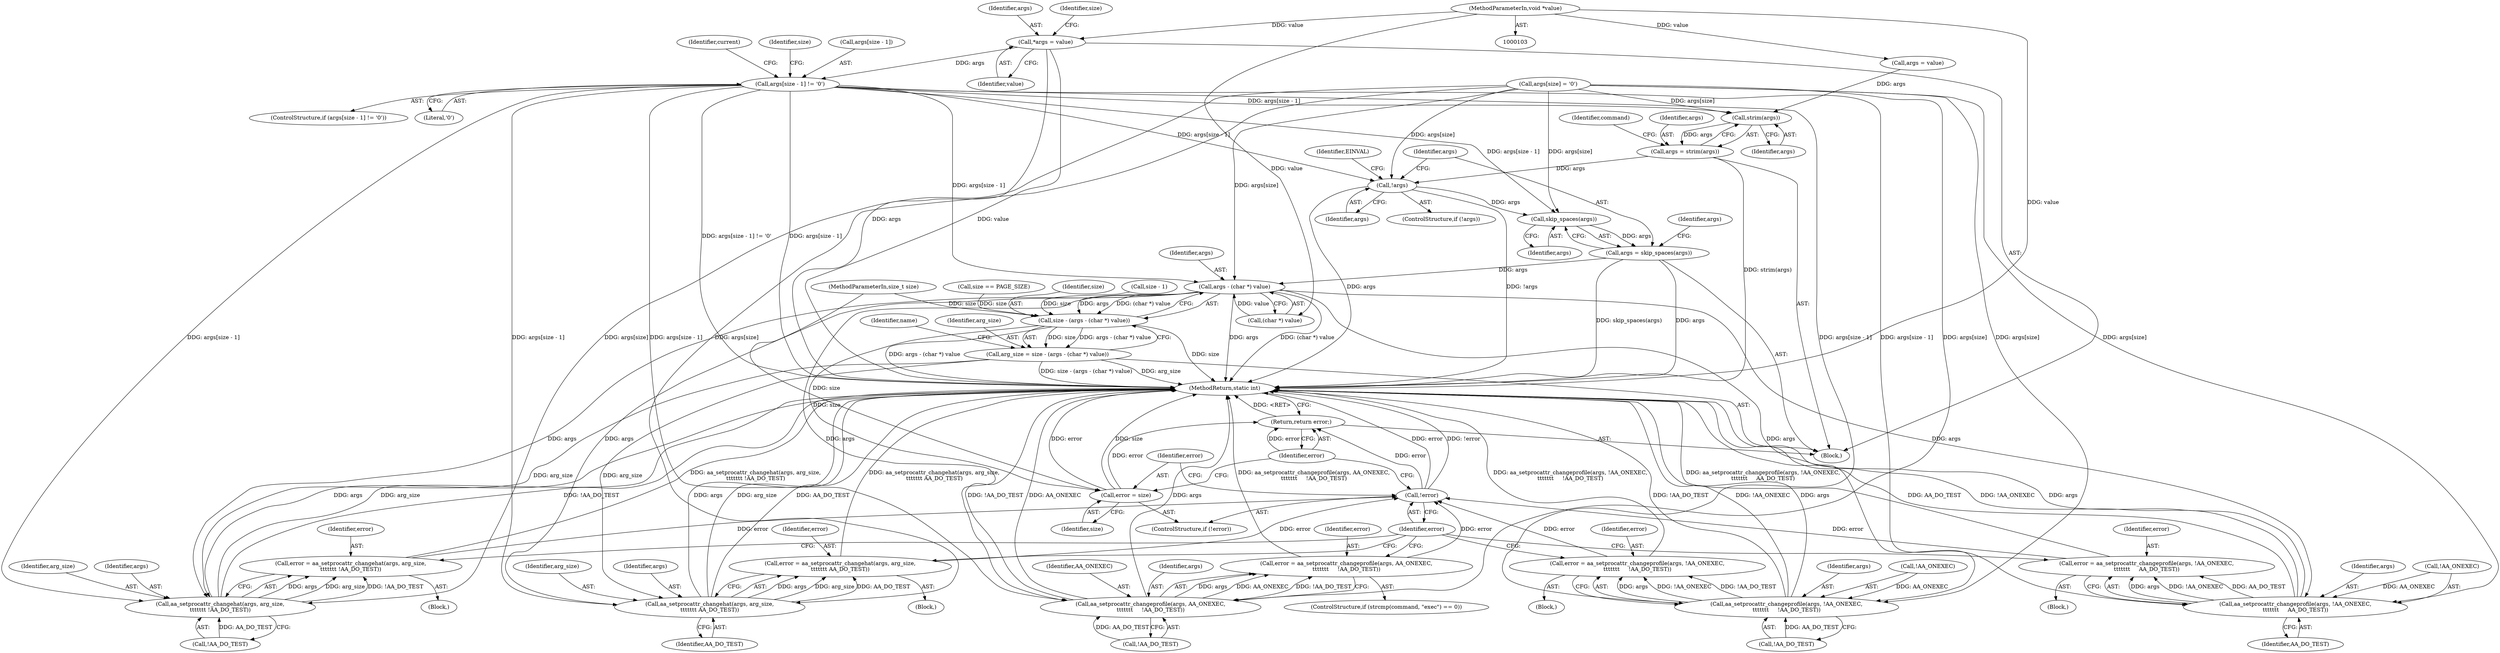 digraph "1_linux_30a46a4647fd1df9cf52e43bf467f0d9265096ca@array" {
"1000126" [label="(Call,args[size - 1] != '\0')"];
"1000113" [label="(Call,*args = value)"];
"1000106" [label="(MethodParameterIn,void *value)"];
"1000158" [label="(Call,strim(args))"];
"1000156" [label="(Call,args = strim(args))"];
"1000167" [label="(Call,!args)"];
"1000174" [label="(Call,skip_spaces(args))"];
"1000172" [label="(Call,args = skip_spaces(args))"];
"1000187" [label="(Call,args - (char *) value)"];
"1000185" [label="(Call,size - (args - (char *) value))"];
"1000183" [label="(Call,arg_size = size - (args - (char *) value))"];
"1000208" [label="(Call,aa_setprocattr_changehat(args, arg_size,\n\t\t\t\t\t\t\t !AA_DO_TEST))"];
"1000206" [label="(Call,error = aa_setprocattr_changehat(args, arg_size,\n\t\t\t\t\t\t\t !AA_DO_TEST))"];
"1000288" [label="(Call,!error)"];
"1000293" [label="(Return,return error;)"];
"1000223" [label="(Call,aa_setprocattr_changehat(args, arg_size,\n\t\t\t\t\t\t\t AA_DO_TEST))"];
"1000221" [label="(Call,error = aa_setprocattr_changehat(args, arg_size,\n\t\t\t\t\t\t\t AA_DO_TEST))"];
"1000290" [label="(Call,error = size)"];
"1000237" [label="(Call,aa_setprocattr_changeprofile(args, !AA_ONEXEC,\n\t\t\t\t\t\t\t     !AA_DO_TEST))"];
"1000235" [label="(Call,error = aa_setprocattr_changeprofile(args, !AA_ONEXEC,\n\t\t\t\t\t\t\t     !AA_DO_TEST))"];
"1000253" [label="(Call,aa_setprocattr_changeprofile(args, !AA_ONEXEC,\n\t\t\t\t\t\t\t     AA_DO_TEST))"];
"1000251" [label="(Call,error = aa_setprocattr_changeprofile(args, !AA_ONEXEC,\n\t\t\t\t\t\t\t     AA_DO_TEST))"];
"1000276" [label="(Call,aa_setprocattr_changeprofile(args, AA_ONEXEC,\n\t\t\t\t\t\t\t     !AA_DO_TEST))"];
"1000274" [label="(Call,error = aa_setprocattr_changeprofile(args, AA_ONEXEC,\n\t\t\t\t\t\t\t     !AA_DO_TEST))"];
"1000106" [label="(MethodParameterIn,void *value)"];
"1000241" [label="(Call,!AA_DO_TEST)"];
"1000292" [label="(Identifier,size)"];
"1000254" [label="(Identifier,args)"];
"1000276" [label="(Call,aa_setprocattr_changeprofile(args, AA_ONEXEC,\n\t\t\t\t\t\t\t     !AA_DO_TEST))"];
"1000288" [label="(Call,!error)"];
"1000275" [label="(Identifier,error)"];
"1000223" [label="(Call,aa_setprocattr_changehat(args, arg_size,\n\t\t\t\t\t\t\t AA_DO_TEST))"];
"1000183" [label="(Call,arg_size = size - (args - (char *) value))"];
"1000237" [label="(Call,aa_setprocattr_changeprofile(args, !AA_ONEXEC,\n\t\t\t\t\t\t\t     !AA_DO_TEST))"];
"1000195" [label="(Identifier,name)"];
"1000113" [label="(Call,*args = value)"];
"1000174" [label="(Call,skip_spaces(args))"];
"1000251" [label="(Call,error = aa_setprocattr_changeprofile(args, !AA_ONEXEC,\n\t\t\t\t\t\t\t     AA_DO_TEST))"];
"1000290" [label="(Call,error = size)"];
"1000114" [label="(Identifier,args)"];
"1000179" [label="(Identifier,args)"];
"1000235" [label="(Call,error = aa_setprocattr_changeprofile(args, !AA_ONEXEC,\n\t\t\t\t\t\t\t     !AA_DO_TEST))"];
"1000222" [label="(Identifier,error)"];
"1000274" [label="(Call,error = aa_setprocattr_changeprofile(args, AA_ONEXEC,\n\t\t\t\t\t\t\t     !AA_DO_TEST))"];
"1000126" [label="(Call,args[size - 1] != '\0')"];
"1000166" [label="(ControlStructure,if (!args))"];
"1000148" [label="(Identifier,current)"];
"1000293" [label="(Return,return error;)"];
"1000125" [label="(ControlStructure,if (args[size - 1] != '\0'))"];
"1000206" [label="(Call,error = aa_setprocattr_changehat(args, arg_size,\n\t\t\t\t\t\t\t !AA_DO_TEST))"];
"1000187" [label="(Call,args - (char *) value)"];
"1000173" [label="(Identifier,args)"];
"1000211" [label="(Call,!AA_DO_TEST)"];
"1000336" [label="(MethodReturn,static int)"];
"1000207" [label="(Identifier,error)"];
"1000108" [label="(Block,)"];
"1000107" [label="(MethodParameterIn,size_t size)"];
"1000158" [label="(Call,strim(args))"];
"1000205" [label="(Block,)"];
"1000252" [label="(Identifier,error)"];
"1000225" [label="(Identifier,arg_size)"];
"1000279" [label="(Call,!AA_DO_TEST)"];
"1000224" [label="(Identifier,args)"];
"1000221" [label="(Call,error = aa_setprocattr_changehat(args, arg_size,\n\t\t\t\t\t\t\t AA_DO_TEST))"];
"1000208" [label="(Call,aa_setprocattr_changehat(args, arg_size,\n\t\t\t\t\t\t\t !AA_DO_TEST))"];
"1000209" [label="(Identifier,args)"];
"1000294" [label="(Identifier,error)"];
"1000186" [label="(Identifier,size)"];
"1000226" [label="(Identifier,AA_DO_TEST)"];
"1000210" [label="(Identifier,arg_size)"];
"1000287" [label="(ControlStructure,if (!error))"];
"1000171" [label="(Identifier,EINVAL)"];
"1000136" [label="(Identifier,size)"];
"1000253" [label="(Call,aa_setprocattr_changeprofile(args, !AA_ONEXEC,\n\t\t\t\t\t\t\t     AA_DO_TEST))"];
"1000268" [label="(ControlStructure,if (strcmp(command, \"exec\") == 0))"];
"1000278" [label="(Identifier,AA_ONEXEC)"];
"1000236" [label="(Identifier,error)"];
"1000115" [label="(Identifier,value)"];
"1000129" [label="(Call,size - 1)"];
"1000167" [label="(Call,!args)"];
"1000289" [label="(Identifier,error)"];
"1000153" [label="(Call,args = value)"];
"1000185" [label="(Call,size - (args - (char *) value))"];
"1000188" [label="(Identifier,args)"];
"1000220" [label="(Block,)"];
"1000135" [label="(Call,size == PAGE_SIZE)"];
"1000157" [label="(Identifier,args)"];
"1000161" [label="(Identifier,command)"];
"1000156" [label="(Call,args = strim(args))"];
"1000132" [label="(Literal,'\0')"];
"1000184" [label="(Identifier,arg_size)"];
"1000127" [label="(Call,args[size - 1])"];
"1000189" [label="(Call,(char *) value)"];
"1000291" [label="(Identifier,error)"];
"1000175" [label="(Identifier,args)"];
"1000238" [label="(Identifier,args)"];
"1000159" [label="(Identifier,args)"];
"1000120" [label="(Identifier,size)"];
"1000141" [label="(Call,args[size] = '\0')"];
"1000168" [label="(Identifier,args)"];
"1000234" [label="(Block,)"];
"1000257" [label="(Identifier,AA_DO_TEST)"];
"1000255" [label="(Call,!AA_ONEXEC)"];
"1000172" [label="(Call,args = skip_spaces(args))"];
"1000250" [label="(Block,)"];
"1000277" [label="(Identifier,args)"];
"1000239" [label="(Call,!AA_ONEXEC)"];
"1000126" -> "1000125"  [label="AST: "];
"1000126" -> "1000132"  [label="CFG: "];
"1000127" -> "1000126"  [label="AST: "];
"1000132" -> "1000126"  [label="AST: "];
"1000136" -> "1000126"  [label="CFG: "];
"1000148" -> "1000126"  [label="CFG: "];
"1000126" -> "1000336"  [label="DDG: args[size - 1] != '\0'"];
"1000126" -> "1000336"  [label="DDG: args[size - 1]"];
"1000113" -> "1000126"  [label="DDG: args"];
"1000126" -> "1000158"  [label="DDG: args[size - 1]"];
"1000126" -> "1000167"  [label="DDG: args[size - 1]"];
"1000126" -> "1000174"  [label="DDG: args[size - 1]"];
"1000126" -> "1000187"  [label="DDG: args[size - 1]"];
"1000126" -> "1000208"  [label="DDG: args[size - 1]"];
"1000126" -> "1000223"  [label="DDG: args[size - 1]"];
"1000126" -> "1000237"  [label="DDG: args[size - 1]"];
"1000126" -> "1000253"  [label="DDG: args[size - 1]"];
"1000126" -> "1000276"  [label="DDG: args[size - 1]"];
"1000113" -> "1000108"  [label="AST: "];
"1000113" -> "1000115"  [label="CFG: "];
"1000114" -> "1000113"  [label="AST: "];
"1000115" -> "1000113"  [label="AST: "];
"1000120" -> "1000113"  [label="CFG: "];
"1000113" -> "1000336"  [label="DDG: args"];
"1000113" -> "1000336"  [label="DDG: value"];
"1000106" -> "1000113"  [label="DDG: value"];
"1000106" -> "1000103"  [label="AST: "];
"1000106" -> "1000336"  [label="DDG: value"];
"1000106" -> "1000153"  [label="DDG: value"];
"1000106" -> "1000189"  [label="DDG: value"];
"1000158" -> "1000156"  [label="AST: "];
"1000158" -> "1000159"  [label="CFG: "];
"1000159" -> "1000158"  [label="AST: "];
"1000156" -> "1000158"  [label="CFG: "];
"1000158" -> "1000156"  [label="DDG: args"];
"1000141" -> "1000158"  [label="DDG: args[size]"];
"1000153" -> "1000158"  [label="DDG: args"];
"1000156" -> "1000108"  [label="AST: "];
"1000157" -> "1000156"  [label="AST: "];
"1000161" -> "1000156"  [label="CFG: "];
"1000156" -> "1000336"  [label="DDG: strim(args)"];
"1000156" -> "1000167"  [label="DDG: args"];
"1000167" -> "1000166"  [label="AST: "];
"1000167" -> "1000168"  [label="CFG: "];
"1000168" -> "1000167"  [label="AST: "];
"1000171" -> "1000167"  [label="CFG: "];
"1000173" -> "1000167"  [label="CFG: "];
"1000167" -> "1000336"  [label="DDG: args"];
"1000167" -> "1000336"  [label="DDG: !args"];
"1000141" -> "1000167"  [label="DDG: args[size]"];
"1000167" -> "1000174"  [label="DDG: args"];
"1000174" -> "1000172"  [label="AST: "];
"1000174" -> "1000175"  [label="CFG: "];
"1000175" -> "1000174"  [label="AST: "];
"1000172" -> "1000174"  [label="CFG: "];
"1000174" -> "1000172"  [label="DDG: args"];
"1000141" -> "1000174"  [label="DDG: args[size]"];
"1000172" -> "1000108"  [label="AST: "];
"1000173" -> "1000172"  [label="AST: "];
"1000179" -> "1000172"  [label="CFG: "];
"1000172" -> "1000336"  [label="DDG: args"];
"1000172" -> "1000336"  [label="DDG: skip_spaces(args)"];
"1000172" -> "1000187"  [label="DDG: args"];
"1000187" -> "1000185"  [label="AST: "];
"1000187" -> "1000189"  [label="CFG: "];
"1000188" -> "1000187"  [label="AST: "];
"1000189" -> "1000187"  [label="AST: "];
"1000185" -> "1000187"  [label="CFG: "];
"1000187" -> "1000336"  [label="DDG: args"];
"1000187" -> "1000336"  [label="DDG: (char *) value"];
"1000187" -> "1000185"  [label="DDG: args"];
"1000187" -> "1000185"  [label="DDG: (char *) value"];
"1000141" -> "1000187"  [label="DDG: args[size]"];
"1000189" -> "1000187"  [label="DDG: value"];
"1000187" -> "1000208"  [label="DDG: args"];
"1000187" -> "1000223"  [label="DDG: args"];
"1000187" -> "1000237"  [label="DDG: args"];
"1000187" -> "1000253"  [label="DDG: args"];
"1000187" -> "1000276"  [label="DDG: args"];
"1000185" -> "1000183"  [label="AST: "];
"1000186" -> "1000185"  [label="AST: "];
"1000183" -> "1000185"  [label="CFG: "];
"1000185" -> "1000336"  [label="DDG: size"];
"1000185" -> "1000336"  [label="DDG: args - (char *) value"];
"1000185" -> "1000183"  [label="DDG: size"];
"1000185" -> "1000183"  [label="DDG: args - (char *) value"];
"1000129" -> "1000185"  [label="DDG: size"];
"1000135" -> "1000185"  [label="DDG: size"];
"1000107" -> "1000185"  [label="DDG: size"];
"1000185" -> "1000290"  [label="DDG: size"];
"1000183" -> "1000108"  [label="AST: "];
"1000184" -> "1000183"  [label="AST: "];
"1000195" -> "1000183"  [label="CFG: "];
"1000183" -> "1000336"  [label="DDG: size - (args - (char *) value)"];
"1000183" -> "1000336"  [label="DDG: arg_size"];
"1000183" -> "1000208"  [label="DDG: arg_size"];
"1000183" -> "1000223"  [label="DDG: arg_size"];
"1000208" -> "1000206"  [label="AST: "];
"1000208" -> "1000211"  [label="CFG: "];
"1000209" -> "1000208"  [label="AST: "];
"1000210" -> "1000208"  [label="AST: "];
"1000211" -> "1000208"  [label="AST: "];
"1000206" -> "1000208"  [label="CFG: "];
"1000208" -> "1000336"  [label="DDG: args"];
"1000208" -> "1000336"  [label="DDG: arg_size"];
"1000208" -> "1000336"  [label="DDG: !AA_DO_TEST"];
"1000208" -> "1000206"  [label="DDG: args"];
"1000208" -> "1000206"  [label="DDG: arg_size"];
"1000208" -> "1000206"  [label="DDG: !AA_DO_TEST"];
"1000141" -> "1000208"  [label="DDG: args[size]"];
"1000211" -> "1000208"  [label="DDG: AA_DO_TEST"];
"1000206" -> "1000205"  [label="AST: "];
"1000207" -> "1000206"  [label="AST: "];
"1000289" -> "1000206"  [label="CFG: "];
"1000206" -> "1000336"  [label="DDG: aa_setprocattr_changehat(args, arg_size,\n\t\t\t\t\t\t\t !AA_DO_TEST)"];
"1000206" -> "1000288"  [label="DDG: error"];
"1000288" -> "1000287"  [label="AST: "];
"1000288" -> "1000289"  [label="CFG: "];
"1000289" -> "1000288"  [label="AST: "];
"1000291" -> "1000288"  [label="CFG: "];
"1000294" -> "1000288"  [label="CFG: "];
"1000288" -> "1000336"  [label="DDG: error"];
"1000288" -> "1000336"  [label="DDG: !error"];
"1000251" -> "1000288"  [label="DDG: error"];
"1000221" -> "1000288"  [label="DDG: error"];
"1000235" -> "1000288"  [label="DDG: error"];
"1000274" -> "1000288"  [label="DDG: error"];
"1000288" -> "1000293"  [label="DDG: error"];
"1000293" -> "1000108"  [label="AST: "];
"1000293" -> "1000294"  [label="CFG: "];
"1000294" -> "1000293"  [label="AST: "];
"1000336" -> "1000293"  [label="CFG: "];
"1000293" -> "1000336"  [label="DDG: <RET>"];
"1000294" -> "1000293"  [label="DDG: error"];
"1000290" -> "1000293"  [label="DDG: error"];
"1000223" -> "1000221"  [label="AST: "];
"1000223" -> "1000226"  [label="CFG: "];
"1000224" -> "1000223"  [label="AST: "];
"1000225" -> "1000223"  [label="AST: "];
"1000226" -> "1000223"  [label="AST: "];
"1000221" -> "1000223"  [label="CFG: "];
"1000223" -> "1000336"  [label="DDG: arg_size"];
"1000223" -> "1000336"  [label="DDG: AA_DO_TEST"];
"1000223" -> "1000336"  [label="DDG: args"];
"1000223" -> "1000221"  [label="DDG: args"];
"1000223" -> "1000221"  [label="DDG: arg_size"];
"1000223" -> "1000221"  [label="DDG: AA_DO_TEST"];
"1000141" -> "1000223"  [label="DDG: args[size]"];
"1000221" -> "1000220"  [label="AST: "];
"1000222" -> "1000221"  [label="AST: "];
"1000289" -> "1000221"  [label="CFG: "];
"1000221" -> "1000336"  [label="DDG: aa_setprocattr_changehat(args, arg_size,\n\t\t\t\t\t\t\t AA_DO_TEST)"];
"1000290" -> "1000287"  [label="AST: "];
"1000290" -> "1000292"  [label="CFG: "];
"1000291" -> "1000290"  [label="AST: "];
"1000292" -> "1000290"  [label="AST: "];
"1000294" -> "1000290"  [label="CFG: "];
"1000290" -> "1000336"  [label="DDG: error"];
"1000290" -> "1000336"  [label="DDG: size"];
"1000107" -> "1000290"  [label="DDG: size"];
"1000237" -> "1000235"  [label="AST: "];
"1000237" -> "1000241"  [label="CFG: "];
"1000238" -> "1000237"  [label="AST: "];
"1000239" -> "1000237"  [label="AST: "];
"1000241" -> "1000237"  [label="AST: "];
"1000235" -> "1000237"  [label="CFG: "];
"1000237" -> "1000336"  [label="DDG: !AA_ONEXEC"];
"1000237" -> "1000336"  [label="DDG: args"];
"1000237" -> "1000336"  [label="DDG: !AA_DO_TEST"];
"1000237" -> "1000235"  [label="DDG: args"];
"1000237" -> "1000235"  [label="DDG: !AA_ONEXEC"];
"1000237" -> "1000235"  [label="DDG: !AA_DO_TEST"];
"1000141" -> "1000237"  [label="DDG: args[size]"];
"1000239" -> "1000237"  [label="DDG: AA_ONEXEC"];
"1000241" -> "1000237"  [label="DDG: AA_DO_TEST"];
"1000235" -> "1000234"  [label="AST: "];
"1000236" -> "1000235"  [label="AST: "];
"1000289" -> "1000235"  [label="CFG: "];
"1000235" -> "1000336"  [label="DDG: aa_setprocattr_changeprofile(args, !AA_ONEXEC,\n\t\t\t\t\t\t\t     !AA_DO_TEST)"];
"1000253" -> "1000251"  [label="AST: "];
"1000253" -> "1000257"  [label="CFG: "];
"1000254" -> "1000253"  [label="AST: "];
"1000255" -> "1000253"  [label="AST: "];
"1000257" -> "1000253"  [label="AST: "];
"1000251" -> "1000253"  [label="CFG: "];
"1000253" -> "1000336"  [label="DDG: !AA_ONEXEC"];
"1000253" -> "1000336"  [label="DDG: args"];
"1000253" -> "1000336"  [label="DDG: AA_DO_TEST"];
"1000253" -> "1000251"  [label="DDG: args"];
"1000253" -> "1000251"  [label="DDG: !AA_ONEXEC"];
"1000253" -> "1000251"  [label="DDG: AA_DO_TEST"];
"1000141" -> "1000253"  [label="DDG: args[size]"];
"1000255" -> "1000253"  [label="DDG: AA_ONEXEC"];
"1000251" -> "1000250"  [label="AST: "];
"1000252" -> "1000251"  [label="AST: "];
"1000289" -> "1000251"  [label="CFG: "];
"1000251" -> "1000336"  [label="DDG: aa_setprocattr_changeprofile(args, !AA_ONEXEC,\n\t\t\t\t\t\t\t     AA_DO_TEST)"];
"1000276" -> "1000274"  [label="AST: "];
"1000276" -> "1000279"  [label="CFG: "];
"1000277" -> "1000276"  [label="AST: "];
"1000278" -> "1000276"  [label="AST: "];
"1000279" -> "1000276"  [label="AST: "];
"1000274" -> "1000276"  [label="CFG: "];
"1000276" -> "1000336"  [label="DDG: AA_ONEXEC"];
"1000276" -> "1000336"  [label="DDG: args"];
"1000276" -> "1000336"  [label="DDG: !AA_DO_TEST"];
"1000276" -> "1000274"  [label="DDG: args"];
"1000276" -> "1000274"  [label="DDG: AA_ONEXEC"];
"1000276" -> "1000274"  [label="DDG: !AA_DO_TEST"];
"1000141" -> "1000276"  [label="DDG: args[size]"];
"1000279" -> "1000276"  [label="DDG: AA_DO_TEST"];
"1000274" -> "1000268"  [label="AST: "];
"1000275" -> "1000274"  [label="AST: "];
"1000289" -> "1000274"  [label="CFG: "];
"1000274" -> "1000336"  [label="DDG: aa_setprocattr_changeprofile(args, AA_ONEXEC,\n\t\t\t\t\t\t\t     !AA_DO_TEST)"];
}
